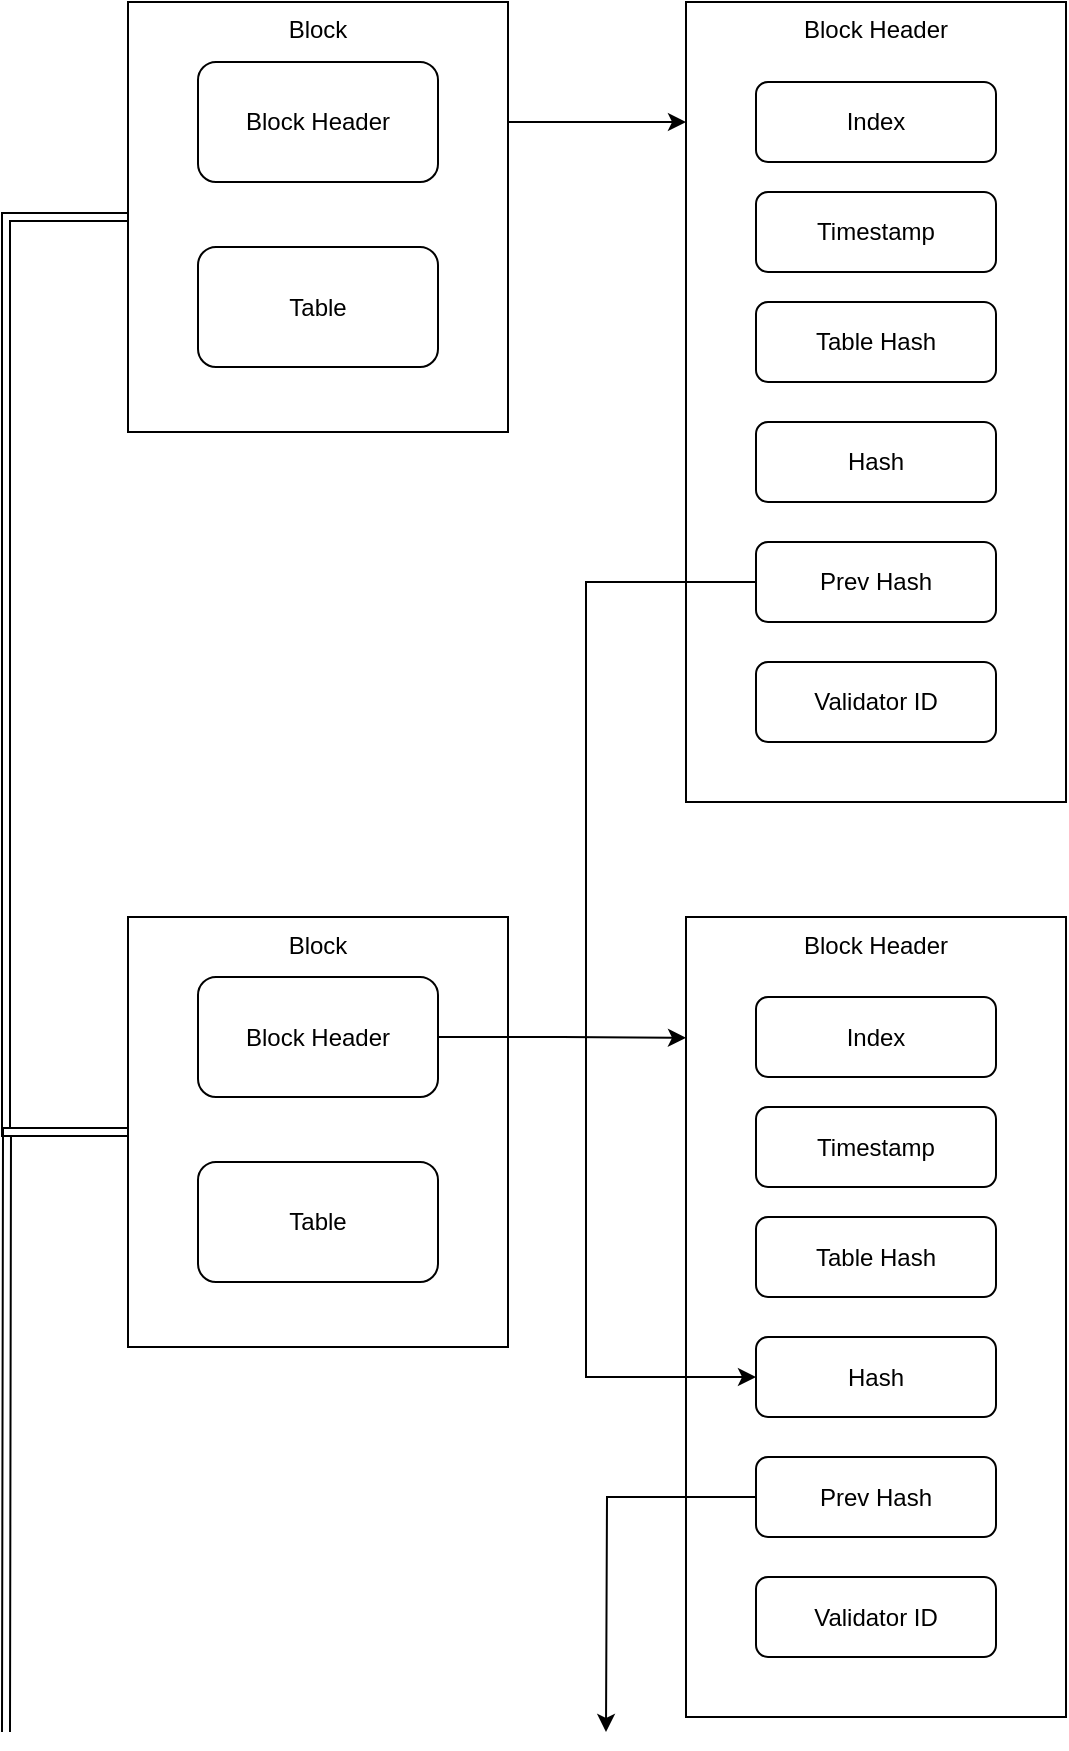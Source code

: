 <mxfile userAgent="Mozilla/5.0 (Windows NT 10.0; Win64; x64) AppleWebKit/537.36 (KHTML, like Gecko) Chrome/70.0.354.77 Safari/537.36" version="9.4.1" editor="www.draw.io" type="google"><diagram id="620f4109-eb73-d370-fede-870c2a54d0b9" name="Page-1"><mxGraphModel dx="872" dy="467" grid="1" gridSize="10" guides="1" tooltips="1" connect="1" arrows="1" fold="1" page="1" pageScale="1" pageWidth="827" pageHeight="1169" background="#ffffff" math="0" shadow="0"><root><mxCell id="0"/><mxCell id="1" parent="0"/><mxCell id="3a84d687c49d333d-18" style="edgeStyle=orthogonalEdgeStyle;rounded=0;html=1;exitX=0;exitY=0.5;jettySize=auto;orthogonalLoop=1;" edge="1" parent="1" source="3a84d687c49d333d-12" target="3a84d687c49d333d-6"><mxGeometry relative="1" as="geometry"><Array as="points"><mxPoint x="470" y="115"/><mxPoint x="470" y="115"/></Array></mxGeometry></mxCell><mxCell id="3a84d687c49d333d-17" value="" style="group" vertex="1" connectable="0" parent="1"><mxGeometry x="480" y="55" width="190" height="400" as="geometry"/></mxCell><mxCell id="3a84d687c49d333d-6" value="Block Header" style="rounded=0;whiteSpace=wrap;html=1;verticalAlign=top;" vertex="1" parent="3a84d687c49d333d-17"><mxGeometry width="190" height="400" as="geometry"/></mxCell><mxCell id="3a84d687c49d333d-2" value="Index" style="rounded=1;whiteSpace=wrap;html=1;" vertex="1" parent="3a84d687c49d333d-17"><mxGeometry x="35" y="40" width="120" height="40" as="geometry"/></mxCell><mxCell id="3a84d687c49d333d-3" value="Timestamp" style="rounded=1;whiteSpace=wrap;html=1;" vertex="1" parent="3a84d687c49d333d-17"><mxGeometry x="35" y="95" width="120" height="40" as="geometry"/></mxCell><mxCell id="3a84d687c49d333d-4" value="Table Hash" style="rounded=1;whiteSpace=wrap;html=1;" vertex="1" parent="3a84d687c49d333d-17"><mxGeometry x="35" y="150" width="120" height="40" as="geometry"/></mxCell><mxCell id="3a84d687c49d333d-7" value="Hash" style="rounded=1;whiteSpace=wrap;html=1;" vertex="1" parent="3a84d687c49d333d-17"><mxGeometry x="35" y="210" width="120" height="40" as="geometry"/></mxCell><mxCell id="3a84d687c49d333d-8" value="Prev Hash" style="rounded=1;whiteSpace=wrap;html=1;" vertex="1" parent="3a84d687c49d333d-17"><mxGeometry x="35" y="270" width="120" height="40" as="geometry"/></mxCell><mxCell id="3a84d687c49d333d-9" value="Validator ID" style="rounded=1;whiteSpace=wrap;html=1;" vertex="1" parent="3a84d687c49d333d-17"><mxGeometry x="35" y="330" width="120" height="40" as="geometry"/></mxCell><mxCell id="3a84d687c49d333d-23" value="" style="group" vertex="1" connectable="0" parent="1"><mxGeometry x="201" y="512.5" width="190" height="215" as="geometry"/></mxCell><mxCell id="3a84d687c49d333d-19" value="Block" style="rounded=0;whiteSpace=wrap;html=1;verticalAlign=top;" vertex="1" parent="3a84d687c49d333d-23"><mxGeometry width="190" height="215" as="geometry"/></mxCell><mxCell id="3a84d687c49d333d-20" value="Block Header" style="rounded=1;whiteSpace=wrap;html=1;" vertex="1" parent="3a84d687c49d333d-23"><mxGeometry x="35" y="30" width="120" height="60" as="geometry"/></mxCell><mxCell id="3a84d687c49d333d-21" value="Table" style="rounded=1;whiteSpace=wrap;html=1;" vertex="1" parent="3a84d687c49d333d-23"><mxGeometry x="35" y="122.5" width="120" height="60" as="geometry"/></mxCell><mxCell id="3a84d687c49d333d-24" value="" style="group" vertex="1" connectable="0" parent="1"><mxGeometry x="201" y="55" width="190" height="215" as="geometry"/></mxCell><mxCell id="3a84d687c49d333d-11" value="Block" style="rounded=0;whiteSpace=wrap;html=1;verticalAlign=top;" vertex="1" parent="3a84d687c49d333d-24"><mxGeometry width="190" height="215" as="geometry"/></mxCell><mxCell id="3a84d687c49d333d-12" value="Block Header" style="rounded=1;whiteSpace=wrap;html=1;" vertex="1" parent="3a84d687c49d333d-24"><mxGeometry x="35" y="30" width="120" height="60" as="geometry"/></mxCell><mxCell id="3a84d687c49d333d-16" value="Table" style="rounded=1;whiteSpace=wrap;html=1;" vertex="1" parent="3a84d687c49d333d-24"><mxGeometry x="35" y="122.5" width="120" height="60" as="geometry"/></mxCell><mxCell id="3a84d687c49d333d-25" value="" style="group" vertex="1" connectable="0" parent="1"><mxGeometry x="480" y="512.5" width="190" height="400" as="geometry"/></mxCell><mxCell id="3a84d687c49d333d-26" value="Block Header" style="rounded=0;whiteSpace=wrap;html=1;verticalAlign=top;" vertex="1" parent="3a84d687c49d333d-25"><mxGeometry width="190" height="400" as="geometry"/></mxCell><mxCell id="3a84d687c49d333d-27" value="Index" style="rounded=1;whiteSpace=wrap;html=1;" vertex="1" parent="3a84d687c49d333d-25"><mxGeometry x="35" y="40" width="120" height="40" as="geometry"/></mxCell><mxCell id="3a84d687c49d333d-28" value="Timestamp" style="rounded=1;whiteSpace=wrap;html=1;" vertex="1" parent="3a84d687c49d333d-25"><mxGeometry x="35" y="95" width="120" height="40" as="geometry"/></mxCell><mxCell id="3a84d687c49d333d-29" value="Table Hash" style="rounded=1;whiteSpace=wrap;html=1;" vertex="1" parent="3a84d687c49d333d-25"><mxGeometry x="35" y="150" width="120" height="40" as="geometry"/></mxCell><mxCell id="3a84d687c49d333d-30" value="Hash" style="rounded=1;whiteSpace=wrap;html=1;" vertex="1" parent="3a84d687c49d333d-25"><mxGeometry x="35" y="210" width="120" height="40" as="geometry"/></mxCell><mxCell id="3a84d687c49d333d-31" value="Prev Hash" style="rounded=1;whiteSpace=wrap;html=1;" vertex="1" parent="3a84d687c49d333d-25"><mxGeometry x="35" y="270" width="120" height="40" as="geometry"/></mxCell><mxCell id="3a84d687c49d333d-32" value="Validator ID" style="rounded=1;whiteSpace=wrap;html=1;" vertex="1" parent="3a84d687c49d333d-25"><mxGeometry x="35" y="330" width="120" height="40" as="geometry"/></mxCell><mxCell id="3a84d687c49d333d-22" style="edgeStyle=orthogonalEdgeStyle;rounded=0;html=1;exitX=0;exitY=0.5;entryX=0;entryY=0.5;jettySize=auto;orthogonalLoop=1;" edge="1" parent="1" source="3a84d687c49d333d-8" target="3a84d687c49d333d-30"><mxGeometry relative="1" as="geometry"><Array as="points"><mxPoint x="430" y="345"/><mxPoint x="430" y="743"/></Array></mxGeometry></mxCell><mxCell id="3a84d687c49d333d-34" style="edgeStyle=orthogonalEdgeStyle;rounded=0;html=1;exitX=1;exitY=0.5;entryX=0;entryY=0.151;entryPerimeter=0;jettySize=auto;orthogonalLoop=1;" edge="1" parent="1" source="3a84d687c49d333d-20" target="3a84d687c49d333d-26"><mxGeometry relative="1" as="geometry"/></mxCell><mxCell id="3a84d687c49d333d-35" style="edgeStyle=orthogonalEdgeStyle;rounded=0;html=1;entryX=0;entryY=0.5;jettySize=auto;orthogonalLoop=1;shape=link;" edge="1" parent="1" source="3a84d687c49d333d-11" target="3a84d687c49d333d-19"><mxGeometry relative="1" as="geometry"><Array as="points"><mxPoint x="140" y="163"/><mxPoint x="140" y="620"/></Array></mxGeometry></mxCell><mxCell id="3a84d687c49d333d-36" style="edgeStyle=orthogonalEdgeStyle;shape=link;rounded=0;html=1;startArrow=classic;startFill=1;endArrow=classic;endFill=1;jettySize=auto;orthogonalLoop=1;" edge="1" parent="1" source="3a84d687c49d333d-19"><mxGeometry relative="1" as="geometry"><mxPoint x="140" y="920" as="targetPoint"/></mxGeometry></mxCell><mxCell id="3a84d687c49d333d-38" style="edgeStyle=orthogonalEdgeStyle;rounded=0;html=1;exitX=0;exitY=0.5;startArrow=none;startFill=0;endArrow=classic;endFill=1;jettySize=auto;orthogonalLoop=1;" edge="1" parent="1" source="3a84d687c49d333d-31"><mxGeometry relative="1" as="geometry"><mxPoint x="440" y="920" as="targetPoint"/></mxGeometry></mxCell></root></mxGraphModel></diagram></mxfile>